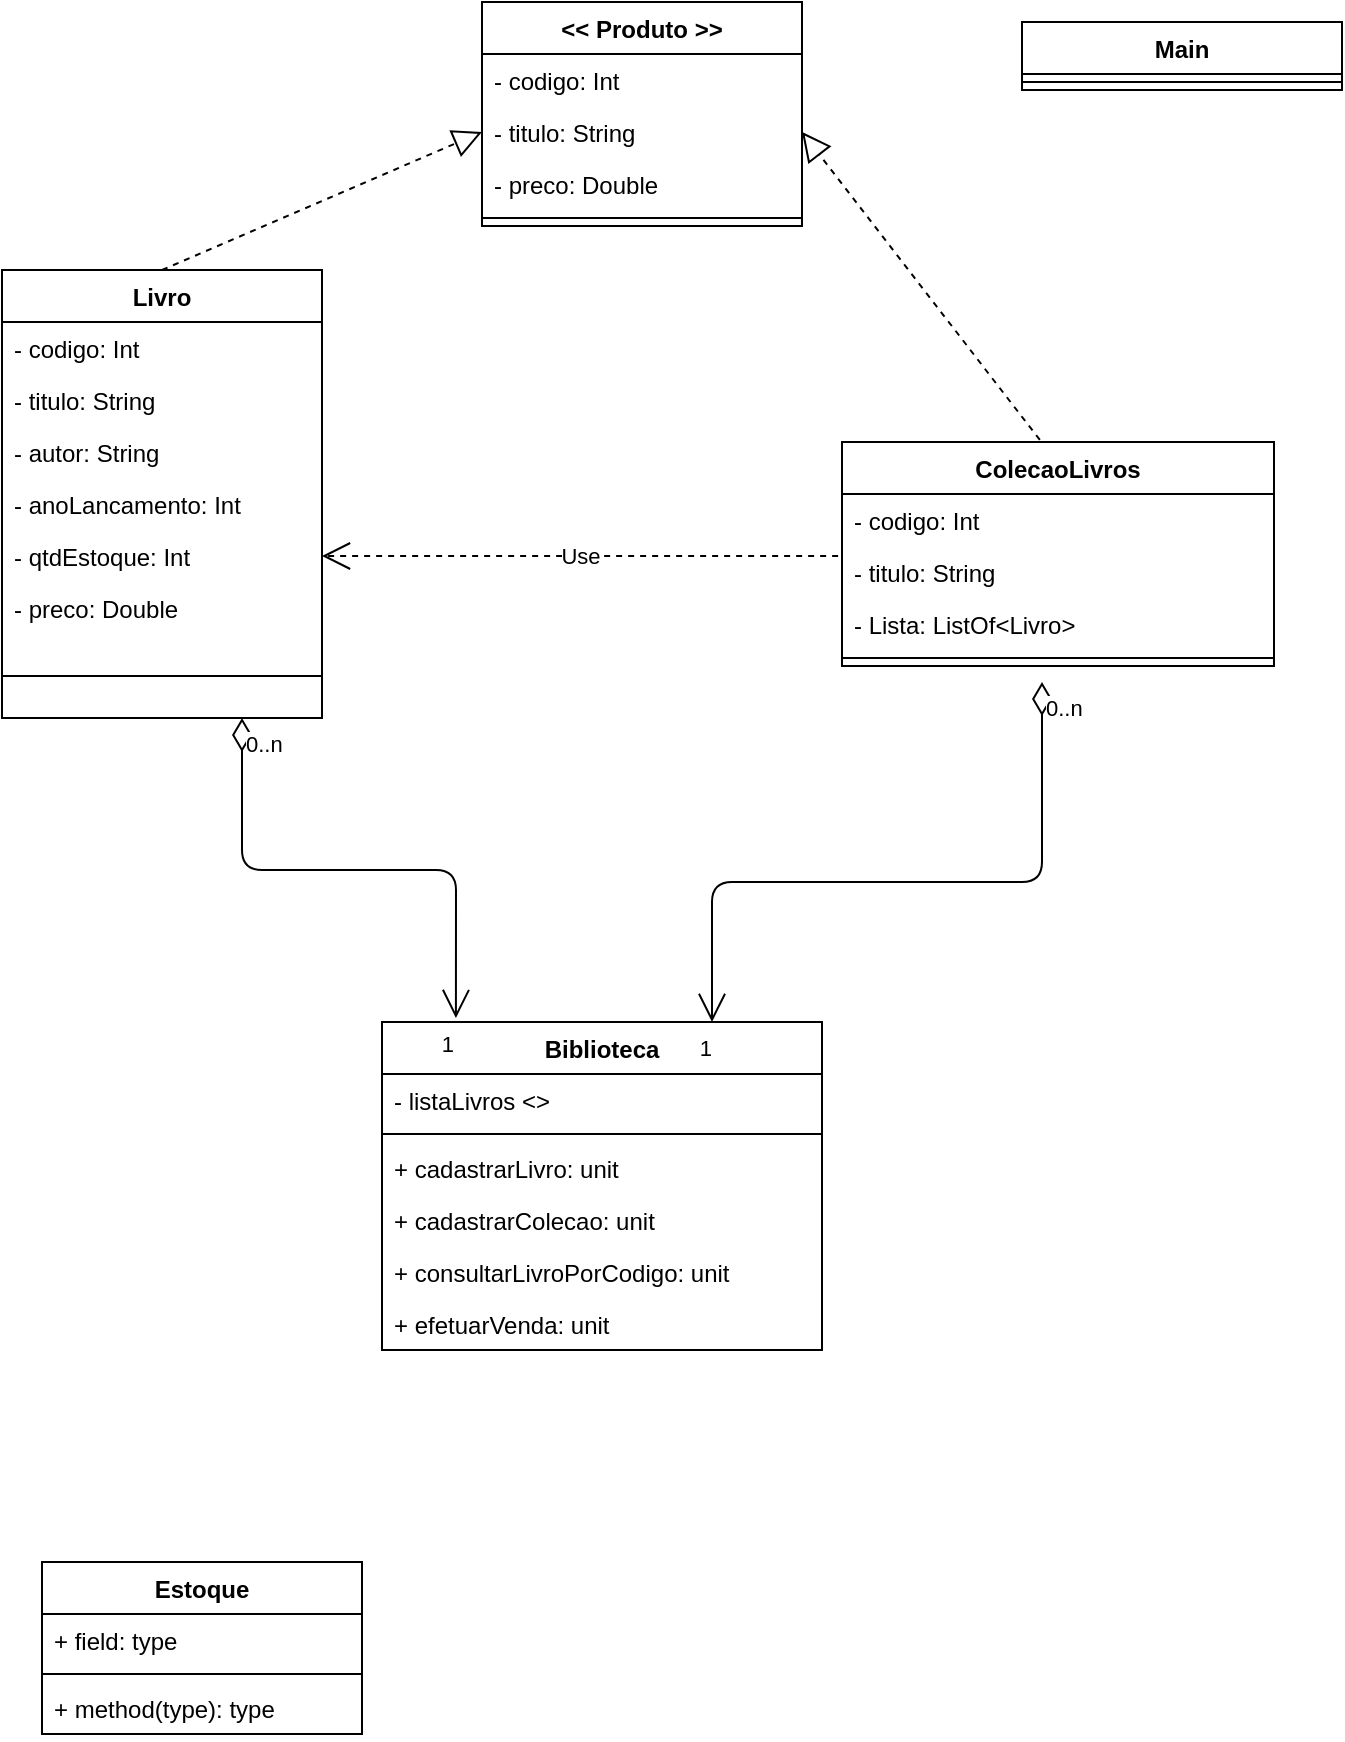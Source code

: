<mxfile version="13.7.5" type="device"><diagram id="s21Q9LMhCyucz-MOBnfG" name="Page-1"><mxGraphModel dx="1422" dy="762" grid="1" gridSize="10" guides="1" tooltips="1" connect="1" arrows="1" fold="1" page="1" pageScale="1" pageWidth="827" pageHeight="1169" math="0" shadow="0"><root><mxCell id="0"/><mxCell id="1" parent="0"/><mxCell id="m0A5NhJuMgLVIXVfR278-26" value="Use" style="endArrow=open;endSize=12;dashed=1;html=1;exitX=-0.009;exitY=0.192;exitDx=0;exitDy=0;exitPerimeter=0;entryX=1;entryY=0.5;entryDx=0;entryDy=0;" edge="1" parent="1" source="m0A5NhJuMgLVIXVfR278-28" target="m0A5NhJuMgLVIXVfR278-12"><mxGeometry width="160" relative="1" as="geometry"><mxPoint x="560" y="433" as="sourcePoint"/><mxPoint x="400" y="456.99" as="targetPoint"/></mxGeometry></mxCell><mxCell id="m0A5NhJuMgLVIXVfR278-47" value="" style="endArrow=block;dashed=1;endFill=0;endSize=12;html=1;exitX=0.5;exitY=0;exitDx=0;exitDy=0;entryX=0;entryY=0.5;entryDx=0;entryDy=0;" edge="1" parent="1" source="m0A5NhJuMgLVIXVfR278-1" target="m0A5NhJuMgLVIXVfR278-42"><mxGeometry width="160" relative="1" as="geometry"><mxPoint x="230" y="240" as="sourcePoint"/><mxPoint x="170" y="130" as="targetPoint"/></mxGeometry></mxCell><mxCell id="m0A5NhJuMgLVIXVfR278-49" value="" style="endArrow=block;dashed=1;endFill=0;endSize=12;html=1;exitX=0.458;exitY=-0.009;exitDx=0;exitDy=0;exitPerimeter=0;entryX=1;entryY=0.5;entryDx=0;entryDy=0;" edge="1" parent="1" source="m0A5NhJuMgLVIXVfR278-22" target="m0A5NhJuMgLVIXVfR278-42"><mxGeometry width="160" relative="1" as="geometry"><mxPoint x="620" y="150" as="sourcePoint"/><mxPoint x="630" y="160" as="targetPoint"/></mxGeometry></mxCell><mxCell id="m0A5NhJuMgLVIXVfR278-30" value="Main" style="swimlane;fontStyle=1;align=center;verticalAlign=top;childLayout=stackLayout;horizontal=1;startSize=26;horizontalStack=0;resizeParent=1;resizeParentMax=0;resizeLast=0;collapsible=1;marginBottom=0;" vertex="1" parent="1"><mxGeometry x="580" y="60" width="160" height="34" as="geometry"/></mxCell><mxCell id="m0A5NhJuMgLVIXVfR278-32" value="" style="line;strokeWidth=1;fillColor=none;align=left;verticalAlign=middle;spacingTop=-1;spacingLeft=3;spacingRight=3;rotatable=0;labelPosition=right;points=[];portConstraint=eastwest;" vertex="1" parent="m0A5NhJuMgLVIXVfR278-30"><mxGeometry y="26" width="160" height="8" as="geometry"/></mxCell><mxCell id="m0A5NhJuMgLVIXVfR278-38" value="&lt;&lt; Produto &gt;&gt;" style="swimlane;fontStyle=1;align=center;verticalAlign=top;childLayout=stackLayout;horizontal=1;startSize=26;horizontalStack=0;resizeParent=1;resizeParentMax=0;resizeLast=0;collapsible=1;marginBottom=0;" vertex="1" parent="1"><mxGeometry x="310" y="50" width="160" height="112" as="geometry"/></mxCell><mxCell id="m0A5NhJuMgLVIXVfR278-39" value="- codigo: Int" style="text;strokeColor=none;fillColor=none;align=left;verticalAlign=top;spacingLeft=4;spacingRight=4;overflow=hidden;rotatable=0;points=[[0,0.5],[1,0.5]];portConstraint=eastwest;" vertex="1" parent="m0A5NhJuMgLVIXVfR278-38"><mxGeometry y="26" width="160" height="26" as="geometry"/></mxCell><mxCell id="m0A5NhJuMgLVIXVfR278-42" value="- titulo: String" style="text;strokeColor=none;fillColor=none;align=left;verticalAlign=top;spacingLeft=4;spacingRight=4;overflow=hidden;rotatable=0;points=[[0,0.5],[1,0.5]];portConstraint=eastwest;" vertex="1" parent="m0A5NhJuMgLVIXVfR278-38"><mxGeometry y="52" width="160" height="26" as="geometry"/></mxCell><mxCell id="m0A5NhJuMgLVIXVfR278-43" value="- preco: Double" style="text;strokeColor=none;fillColor=none;align=left;verticalAlign=top;spacingLeft=4;spacingRight=4;overflow=hidden;rotatable=0;points=[[0,0.5],[1,0.5]];portConstraint=eastwest;" vertex="1" parent="m0A5NhJuMgLVIXVfR278-38"><mxGeometry y="78" width="160" height="26" as="geometry"/></mxCell><mxCell id="m0A5NhJuMgLVIXVfR278-40" value="" style="line;strokeWidth=1;fillColor=none;align=left;verticalAlign=middle;spacingTop=-1;spacingLeft=3;spacingRight=3;rotatable=0;labelPosition=right;points=[];portConstraint=eastwest;" vertex="1" parent="m0A5NhJuMgLVIXVfR278-38"><mxGeometry y="104" width="160" height="8" as="geometry"/></mxCell><mxCell id="m0A5NhJuMgLVIXVfR278-1" value="Livro" style="swimlane;fontStyle=1;align=center;verticalAlign=top;childLayout=stackLayout;horizontal=1;startSize=26;horizontalStack=0;resizeParent=1;resizeParentMax=0;resizeLast=0;collapsible=1;marginBottom=0;" vertex="1" parent="1"><mxGeometry x="70" y="184" width="160" height="224" as="geometry"/></mxCell><mxCell id="m0A5NhJuMgLVIXVfR278-2" value="- codigo: Int" style="text;strokeColor=none;fillColor=none;align=left;verticalAlign=top;spacingLeft=4;spacingRight=4;overflow=hidden;rotatable=0;points=[[0,0.5],[1,0.5]];portConstraint=eastwest;" vertex="1" parent="m0A5NhJuMgLVIXVfR278-1"><mxGeometry y="26" width="160" height="26" as="geometry"/></mxCell><mxCell id="m0A5NhJuMgLVIXVfR278-8" value="- titulo: String" style="text;strokeColor=none;fillColor=none;align=left;verticalAlign=top;spacingLeft=4;spacingRight=4;overflow=hidden;rotatable=0;points=[[0,0.5],[1,0.5]];portConstraint=eastwest;" vertex="1" parent="m0A5NhJuMgLVIXVfR278-1"><mxGeometry y="52" width="160" height="26" as="geometry"/></mxCell><mxCell id="m0A5NhJuMgLVIXVfR278-9" value="- autor: String" style="text;strokeColor=none;fillColor=none;align=left;verticalAlign=top;spacingLeft=4;spacingRight=4;overflow=hidden;rotatable=0;points=[[0,0.5],[1,0.5]];portConstraint=eastwest;" vertex="1" parent="m0A5NhJuMgLVIXVfR278-1"><mxGeometry y="78" width="160" height="26" as="geometry"/></mxCell><mxCell id="m0A5NhJuMgLVIXVfR278-10" value="- anoLancamento: Int" style="text;strokeColor=none;fillColor=none;align=left;verticalAlign=top;spacingLeft=4;spacingRight=4;overflow=hidden;rotatable=0;points=[[0,0.5],[1,0.5]];portConstraint=eastwest;" vertex="1" parent="m0A5NhJuMgLVIXVfR278-1"><mxGeometry y="104" width="160" height="26" as="geometry"/></mxCell><mxCell id="m0A5NhJuMgLVIXVfR278-12" value="- qtdEstoque: Int" style="text;strokeColor=none;fillColor=none;align=left;verticalAlign=top;spacingLeft=4;spacingRight=4;overflow=hidden;rotatable=0;points=[[0,0.5],[1,0.5]];portConstraint=eastwest;" vertex="1" parent="m0A5NhJuMgLVIXVfR278-1"><mxGeometry y="130" width="160" height="26" as="geometry"/></mxCell><mxCell id="m0A5NhJuMgLVIXVfR278-13" value="- preco: Double" style="text;strokeColor=none;fillColor=none;align=left;verticalAlign=top;spacingLeft=4;spacingRight=4;overflow=hidden;rotatable=0;points=[[0,0.5],[1,0.5]];portConstraint=eastwest;" vertex="1" parent="m0A5NhJuMgLVIXVfR278-1"><mxGeometry y="156" width="160" height="26" as="geometry"/></mxCell><mxCell id="m0A5NhJuMgLVIXVfR278-3" value="" style="line;strokeWidth=1;fillColor=none;align=left;verticalAlign=middle;spacingTop=-1;spacingLeft=3;spacingRight=3;rotatable=0;labelPosition=right;points=[];portConstraint=eastwest;" vertex="1" parent="m0A5NhJuMgLVIXVfR278-1"><mxGeometry y="182" width="160" height="42" as="geometry"/></mxCell><mxCell id="m0A5NhJuMgLVIXVfR278-34" value="Estoque" style="swimlane;fontStyle=1;align=center;verticalAlign=top;childLayout=stackLayout;horizontal=1;startSize=26;horizontalStack=0;resizeParent=1;resizeParentMax=0;resizeLast=0;collapsible=1;marginBottom=0;" vertex="1" parent="1"><mxGeometry x="90" y="830" width="160" height="86" as="geometry"/></mxCell><mxCell id="m0A5NhJuMgLVIXVfR278-35" value="+ field: type" style="text;strokeColor=none;fillColor=none;align=left;verticalAlign=top;spacingLeft=4;spacingRight=4;overflow=hidden;rotatable=0;points=[[0,0.5],[1,0.5]];portConstraint=eastwest;" vertex="1" parent="m0A5NhJuMgLVIXVfR278-34"><mxGeometry y="26" width="160" height="26" as="geometry"/></mxCell><mxCell id="m0A5NhJuMgLVIXVfR278-36" value="" style="line;strokeWidth=1;fillColor=none;align=left;verticalAlign=middle;spacingTop=-1;spacingLeft=3;spacingRight=3;rotatable=0;labelPosition=right;points=[];portConstraint=eastwest;" vertex="1" parent="m0A5NhJuMgLVIXVfR278-34"><mxGeometry y="52" width="160" height="8" as="geometry"/></mxCell><mxCell id="m0A5NhJuMgLVIXVfR278-37" value="+ method(type): type" style="text;strokeColor=none;fillColor=none;align=left;verticalAlign=top;spacingLeft=4;spacingRight=4;overflow=hidden;rotatable=0;points=[[0,0.5],[1,0.5]];portConstraint=eastwest;" vertex="1" parent="m0A5NhJuMgLVIXVfR278-34"><mxGeometry y="60" width="160" height="26" as="geometry"/></mxCell><mxCell id="m0A5NhJuMgLVIXVfR278-14" value="Biblioteca" style="swimlane;fontStyle=1;align=center;verticalAlign=top;childLayout=stackLayout;horizontal=1;startSize=26;horizontalStack=0;resizeParent=1;resizeParentMax=0;resizeLast=0;collapsible=1;marginBottom=0;" vertex="1" parent="1"><mxGeometry x="260" y="560" width="220" height="164" as="geometry"/></mxCell><mxCell id="m0A5NhJuMgLVIXVfR278-15" value="- listaLivros &lt;&gt;" style="text;strokeColor=none;fillColor=none;align=left;verticalAlign=top;spacingLeft=4;spacingRight=4;overflow=hidden;rotatable=0;points=[[0,0.5],[1,0.5]];portConstraint=eastwest;" vertex="1" parent="m0A5NhJuMgLVIXVfR278-14"><mxGeometry y="26" width="220" height="26" as="geometry"/></mxCell><mxCell id="m0A5NhJuMgLVIXVfR278-16" value="" style="line;strokeWidth=1;fillColor=none;align=left;verticalAlign=middle;spacingTop=-1;spacingLeft=3;spacingRight=3;rotatable=0;labelPosition=right;points=[];portConstraint=eastwest;" vertex="1" parent="m0A5NhJuMgLVIXVfR278-14"><mxGeometry y="52" width="220" height="8" as="geometry"/></mxCell><mxCell id="m0A5NhJuMgLVIXVfR278-17" value="+ cadastrarLivro: unit" style="text;strokeColor=none;fillColor=none;align=left;verticalAlign=top;spacingLeft=4;spacingRight=4;overflow=hidden;rotatable=0;points=[[0,0.5],[1,0.5]];portConstraint=eastwest;" vertex="1" parent="m0A5NhJuMgLVIXVfR278-14"><mxGeometry y="60" width="220" height="26" as="geometry"/></mxCell><mxCell id="m0A5NhJuMgLVIXVfR278-18" value="+ cadastrarColecao: unit" style="text;strokeColor=none;fillColor=none;align=left;verticalAlign=top;spacingLeft=4;spacingRight=4;overflow=hidden;rotatable=0;points=[[0,0.5],[1,0.5]];portConstraint=eastwest;" vertex="1" parent="m0A5NhJuMgLVIXVfR278-14"><mxGeometry y="86" width="220" height="26" as="geometry"/></mxCell><mxCell id="m0A5NhJuMgLVIXVfR278-19" value="+ consultarLivroPorCodigo: unit" style="text;strokeColor=none;fillColor=none;align=left;verticalAlign=top;spacingLeft=4;spacingRight=4;overflow=hidden;rotatable=0;points=[[0,0.5],[1,0.5]];portConstraint=eastwest;" vertex="1" parent="m0A5NhJuMgLVIXVfR278-14"><mxGeometry y="112" width="220" height="26" as="geometry"/></mxCell><mxCell id="m0A5NhJuMgLVIXVfR278-20" value="+ efetuarVenda: unit" style="text;strokeColor=none;fillColor=none;align=left;verticalAlign=top;spacingLeft=4;spacingRight=4;overflow=hidden;rotatable=0;points=[[0,0.5],[1,0.5]];portConstraint=eastwest;" vertex="1" parent="m0A5NhJuMgLVIXVfR278-14"><mxGeometry y="138" width="220" height="26" as="geometry"/></mxCell><mxCell id="m0A5NhJuMgLVIXVfR278-51" value="" style="endArrow=open;html=1;endSize=12;startArrow=diamondThin;startSize=14;startFill=0;edgeStyle=orthogonalEdgeStyle;exitX=0.75;exitY=1;exitDx=0;exitDy=0;entryX=0.168;entryY=-0.012;entryDx=0;entryDy=0;entryPerimeter=0;" edge="1" parent="1" source="m0A5NhJuMgLVIXVfR278-1" target="m0A5NhJuMgLVIXVfR278-14"><mxGeometry relative="1" as="geometry"><mxPoint x="330" y="410" as="sourcePoint"/><mxPoint x="490" y="410" as="targetPoint"/></mxGeometry></mxCell><mxCell id="m0A5NhJuMgLVIXVfR278-52" value="0..n" style="edgeLabel;resizable=0;html=1;align=left;verticalAlign=top;" connectable="0" vertex="1" parent="m0A5NhJuMgLVIXVfR278-51"><mxGeometry x="-1" relative="1" as="geometry"/></mxCell><mxCell id="m0A5NhJuMgLVIXVfR278-53" value="1" style="edgeLabel;resizable=0;html=1;align=right;verticalAlign=top;" connectable="0" vertex="1" parent="m0A5NhJuMgLVIXVfR278-51"><mxGeometry x="1" relative="1" as="geometry"/></mxCell><mxCell id="m0A5NhJuMgLVIXVfR278-54" value="" style="endArrow=open;html=1;endSize=12;startArrow=diamondThin;startSize=14;startFill=0;edgeStyle=orthogonalEdgeStyle;entryX=0.75;entryY=0;entryDx=0;entryDy=0;" edge="1" parent="1" target="m0A5NhJuMgLVIXVfR278-14"><mxGeometry relative="1" as="geometry"><mxPoint x="590" y="390" as="sourcePoint"/><mxPoint x="646.96" y="630.032" as="targetPoint"/><Array as="points"><mxPoint x="590" y="490"/><mxPoint x="425" y="490"/></Array></mxGeometry></mxCell><mxCell id="m0A5NhJuMgLVIXVfR278-55" value="0..n" style="edgeLabel;resizable=0;html=1;align=left;verticalAlign=top;" connectable="0" vertex="1" parent="m0A5NhJuMgLVIXVfR278-54"><mxGeometry x="-1" relative="1" as="geometry"/></mxCell><mxCell id="m0A5NhJuMgLVIXVfR278-56" value="1" style="edgeLabel;resizable=0;html=1;align=right;verticalAlign=top;" connectable="0" vertex="1" parent="m0A5NhJuMgLVIXVfR278-54"><mxGeometry x="1" relative="1" as="geometry"/></mxCell><mxCell id="m0A5NhJuMgLVIXVfR278-22" value="ColecaoLivros" style="swimlane;fontStyle=1;align=center;verticalAlign=top;childLayout=stackLayout;horizontal=1;startSize=26;horizontalStack=0;resizeParent=1;resizeParentMax=0;resizeLast=0;collapsible=1;marginBottom=0;" vertex="1" parent="1"><mxGeometry x="490" y="270" width="216" height="112" as="geometry"/></mxCell><mxCell id="m0A5NhJuMgLVIXVfR278-23" value="- codigo: Int" style="text;strokeColor=none;fillColor=none;align=left;verticalAlign=top;spacingLeft=4;spacingRight=4;overflow=hidden;rotatable=0;points=[[0,0.5],[1,0.5]];portConstraint=eastwest;" vertex="1" parent="m0A5NhJuMgLVIXVfR278-22"><mxGeometry y="26" width="216" height="26" as="geometry"/></mxCell><mxCell id="m0A5NhJuMgLVIXVfR278-28" value="- titulo: String" style="text;strokeColor=none;fillColor=none;align=left;verticalAlign=top;spacingLeft=4;spacingRight=4;overflow=hidden;rotatable=0;points=[[0,0.5],[1,0.5]];portConstraint=eastwest;" vertex="1" parent="m0A5NhJuMgLVIXVfR278-22"><mxGeometry y="52" width="216" height="26" as="geometry"/></mxCell><mxCell id="m0A5NhJuMgLVIXVfR278-29" value="- Lista: ListOf&lt;Livro&gt;" style="text;strokeColor=none;fillColor=none;align=left;verticalAlign=top;spacingLeft=4;spacingRight=4;overflow=hidden;rotatable=0;points=[[0,0.5],[1,0.5]];portConstraint=eastwest;" vertex="1" parent="m0A5NhJuMgLVIXVfR278-22"><mxGeometry y="78" width="216" height="26" as="geometry"/></mxCell><mxCell id="m0A5NhJuMgLVIXVfR278-24" value="" style="line;strokeWidth=1;fillColor=none;align=left;verticalAlign=middle;spacingTop=-1;spacingLeft=3;spacingRight=3;rotatable=0;labelPosition=right;points=[];portConstraint=eastwest;" vertex="1" parent="m0A5NhJuMgLVIXVfR278-22"><mxGeometry y="104" width="216" height="8" as="geometry"/></mxCell></root></mxGraphModel></diagram></mxfile>
